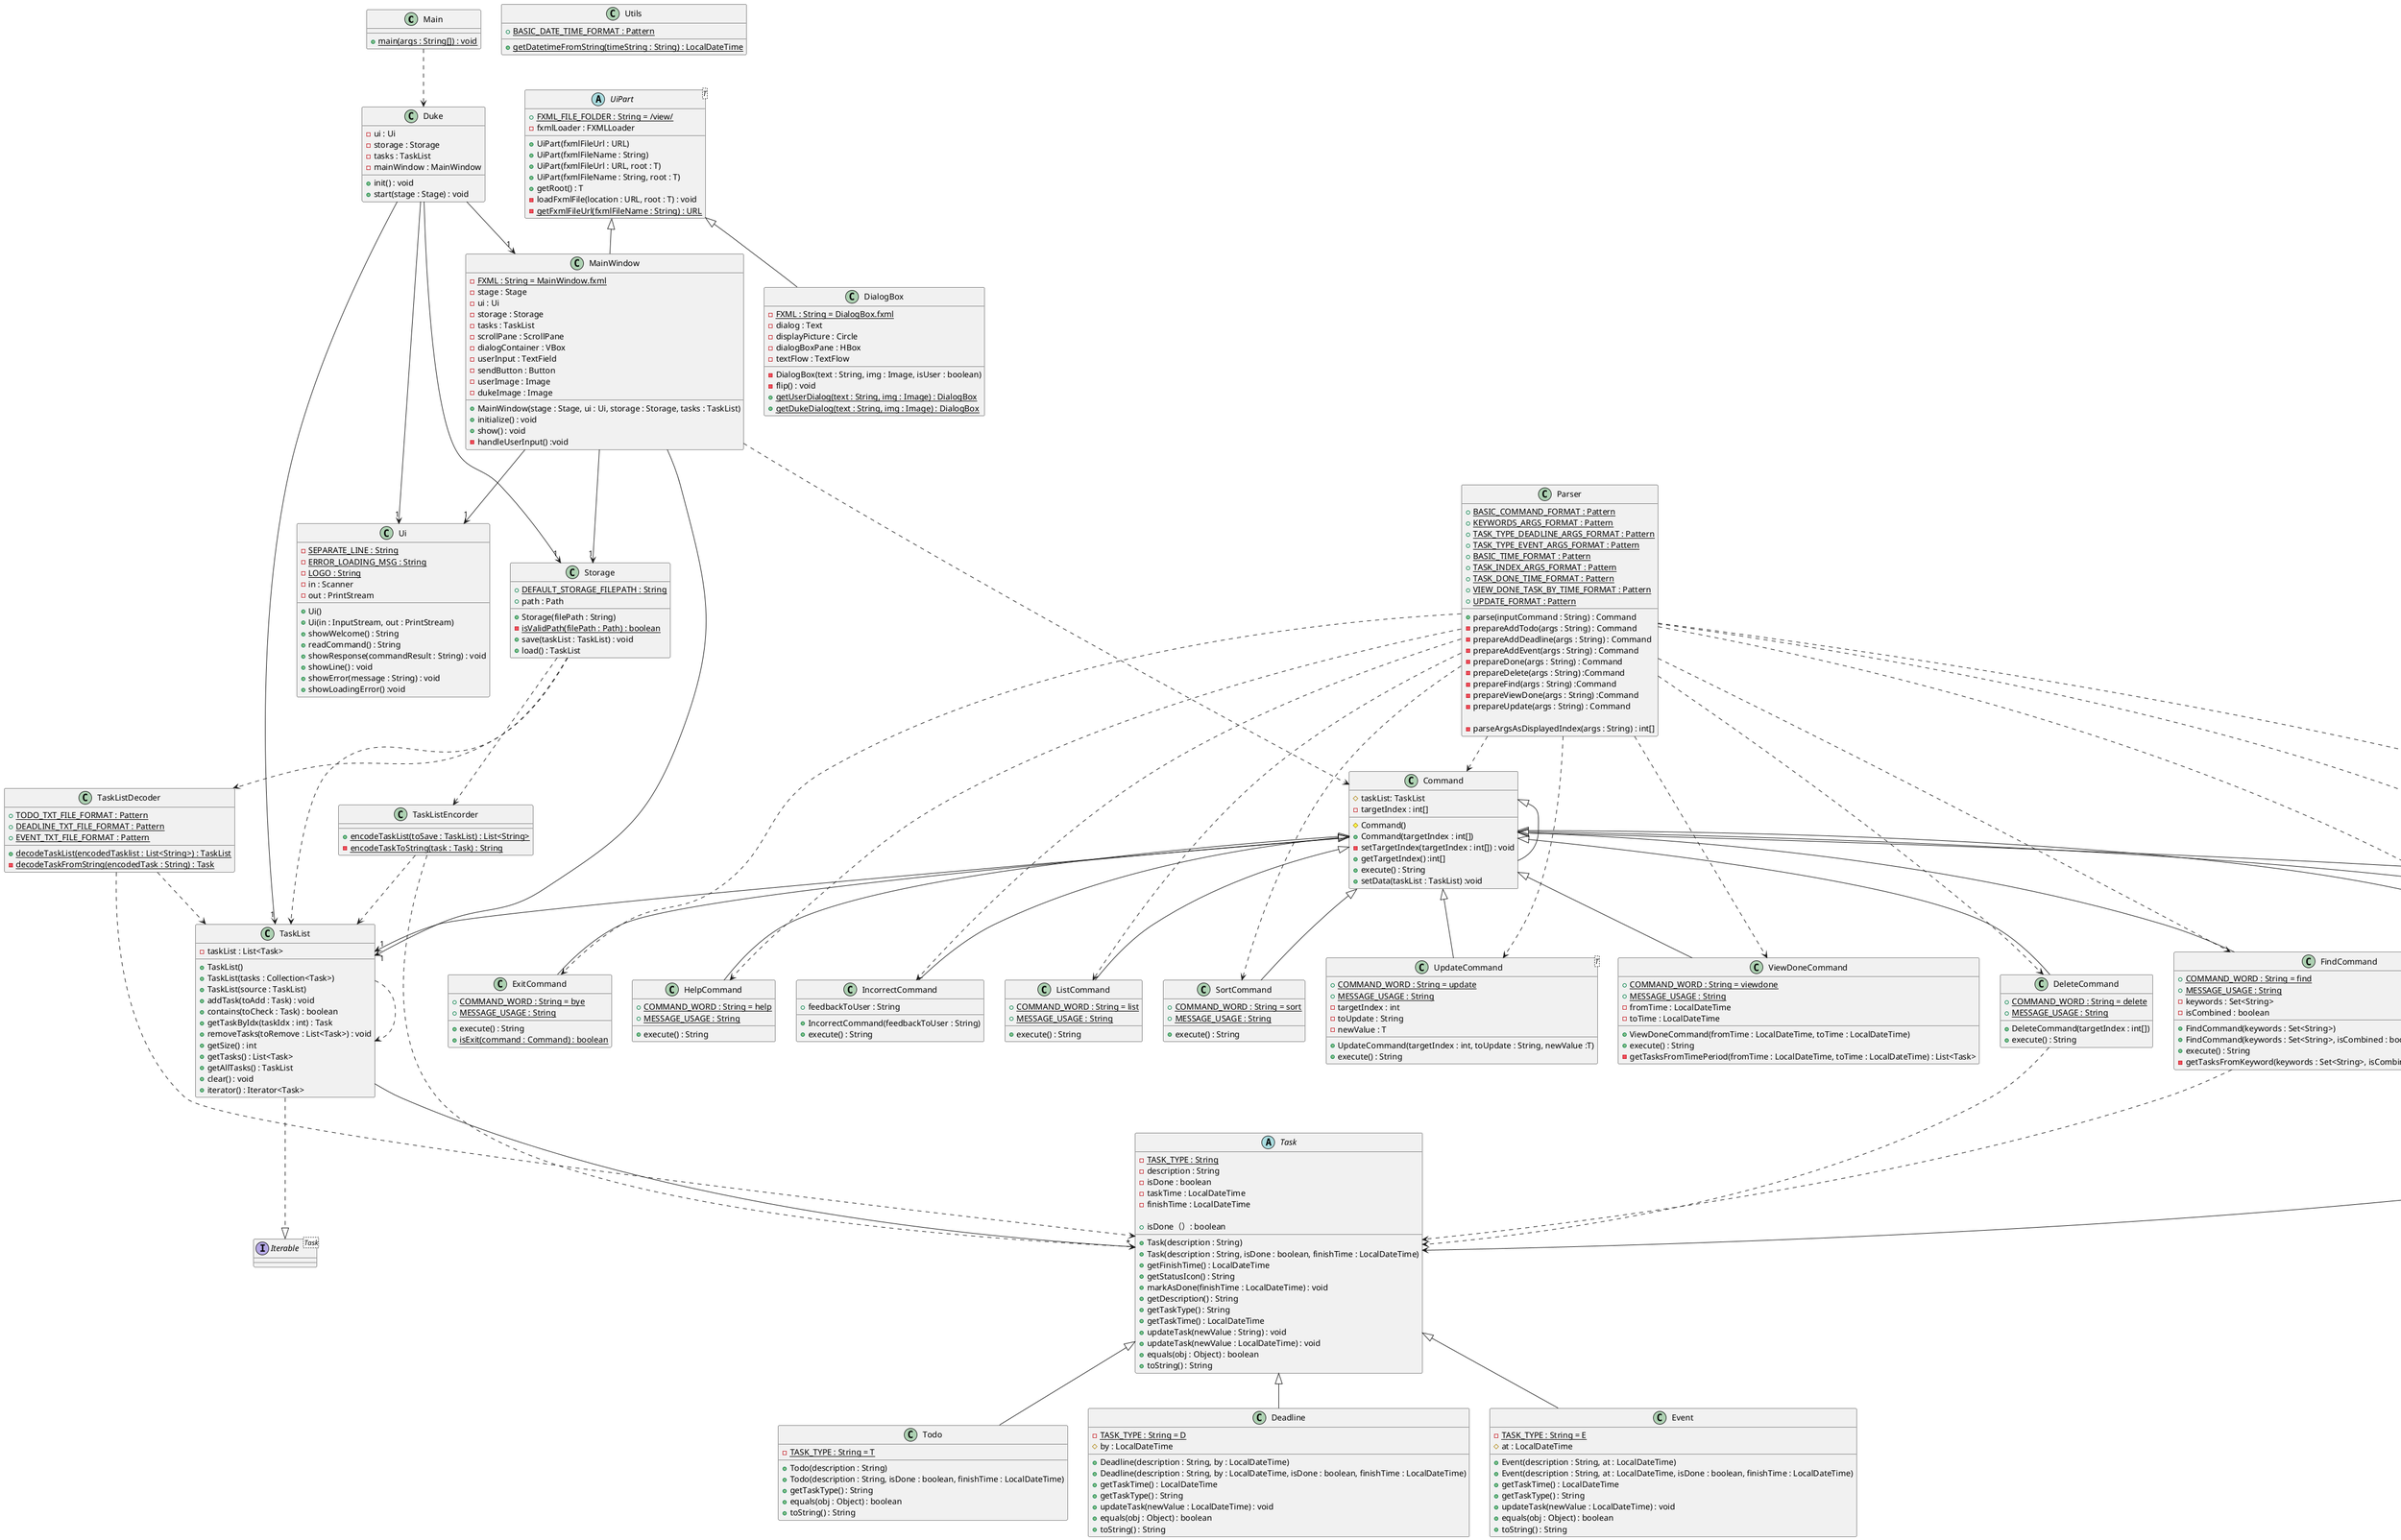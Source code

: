 @startuml
class Main {
    +{static} main(args : String[]) : void
}

class Duke {
    -ui : Ui
    -storage : Storage
    -tasks : TaskList
    -mainWindow : MainWindow

    +init() : void
    +start(stage : Stage) : void
}

class Storage {
    +{static} DEFAULT_STORAGE_FILEPATH : String
    +path : Path

    +Storage(filePath : String)
    -{static} isValidPath(filePath : Path) : boolean
    +save(taskList : TaskList) : void
    +load() : TaskList
}

class Ui {
    -{static} SEPARATE_LINE : String
    -{static} ERROR_LOADING_MSG : String
    -{static} LOGO : String
    -in : Scanner
    -out : PrintStream

    +Ui()
    +Ui(in : InputStream, out : PrintStream)
    +showWelcome() : String
    +readCommand() : String
    +showResponse(commandResult : String) : void
    +showLine() : void
    +showError(message : String) : void
    +showLoadingError() :void
}
abstract class UiPart<T> {
    +{static} FXML_FILE_FOLDER : String = /view/
    -fxmlLoader : FXMLLoader

    +UiPart(fxmlFileUrl : URL)
    +UiPart(fxmlFileName : String)
    +UiPart(fxmlFileUrl : URL, root : T)
    +UiPart(fxmlFileName : String, root : T)
    +getRoot() : T
    -loadFxmlFile(location : URL, root : T) : void
    -{static}getFxmlFileUrl(fxmlFileName : String) : URL
}
class MainWindow {
    -{static}FXML : String = MainWindow.fxml
    -stage : Stage
    -ui : Ui
    -storage : Storage
    -tasks : TaskList
    -scrollPane : ScrollPane
    -dialogContainer : VBox
    -userInput : TextField
    -sendButton : Button
    -userImage : Image
    -dukeImage : Image

    +MainWindow(stage : Stage, ui : Ui, storage : Storage, tasks : TaskList)
    +initialize() : void
    +show() : void
    -handleUserInput() :void
}
class DialogBox {
    -{static}FXML : String = DialogBox.fxml
    -dialog : Text
    -displayPicture : Circle
    -dialogBoxPane : HBox
    -textFlow : TextFlow

    -DialogBox(text : String, img : Image, isUser : boolean)
    -flip() : void
    +{static}getUserDialog(text : String, img : Image) : DialogBox
    +{static}getDukeDialog(text : String, img : Image) : DialogBox

}
UiPart <|-- DialogBox
UiPart <|-- MainWindow


class Parser {
    +{static} BASIC_COMMAND_FORMAT : Pattern
    +{static} KEYWORDS_ARGS_FORMAT : Pattern
    +{static} TASK_TYPE_DEADLINE_ARGS_FORMAT : Pattern
    +{static} TASK_TYPE_EVENT_ARGS_FORMAT : Pattern
    +{static} BASIC_TIME_FORMAT : Pattern
    +{static} TASK_INDEX_ARGS_FORMAT : Pattern
    +{static} TASK_DONE_TIME_FORMAT : Pattern
    +{static} VIEW_DONE_TASK_BY_TIME_FORMAT : Pattern
    +{static} UPDATE_FORMAT : Pattern

    +parse(inputCommand : String) : Command
    -prepareAddTodo(args : String) : Command
    -prepareAddDeadline(args : String) : Command
    -prepareAddEvent(args : String) : Command
    -prepareDone(args : String) : Command
    -prepareDelete(args : String) :Command
    -prepareFind(args : String) :Command
    -prepareViewDone(args : String) :Command
    -prepareUpdate(args : String) : Command

    -parseArgsAsDisplayedIndex(args : String) : int[]
}
class Command {
    #taskList: TaskList
    -targetIndex : int[]

    #Command()
    +Command(targetIndex : int[])
    -setTargetIndex(targetIndex : int[]) : void
    +getTargetIndex() :int[]
    +execute() : String
    +setData(taskList : TaskList) :void
}
class AddCommand {
    +{static} COMMAND_WORD_ONE : String = todo
    +{static} COMMAND_WORD_TWO : String = deadline
    +{static} COMMAND_WORD_THREE : String = event
    +{static} MESSAGE_USAGE : String
    -toAdd : Task

    +AddCommand(toAdd : Task)
    +execute() : String
}
class ClearCommand {
    +{static} COMMAND_WORD : String = clear
    +{static} MESSAGE_USAGE : String

    +execute() : String
}
class DeleteCommand {
    +{static} COMMAND_WORD : String = delete
    +{static} MESSAGE_USAGE : String

    +DeleteCommand(targetIndex : int[])
    +execute() : String
}
class DoneCommand {
     +{static} COMMAND_WORD : String = done
     +{static} MESSAGE_USAGE : String
     -finishTime : LocalDateTime

     +DoneCommand(targetIndex : int[]>, finishTime : LocalDateTime)
     +execute() : String
}
class ExitCommand {
     +{static} COMMAND_WORD : String = bye
     +{static} MESSAGE_USAGE : String

     +execute() : String
     +{static} isExit(command : Command) : boolean
}

class FindCommand {
     +{static} COMMAND_WORD : String = find
     +{static} MESSAGE_USAGE : String
     -keywords : Set<String>
     -isCombined : boolean

     +FindCommand(keywords : Set<String>)
     +FindCommand(keywords : Set<String>, isCombined : boolean)
     +execute() : String
     -getTasksFromKeyword(keywords : Set<String>, isCombined : boolean) : List<Task>
}
class HelpCommand {
     +{static} COMMAND_WORD : String = help
     +{static} MESSAGE_USAGE : String

     +execute() : String
}
class IncorrectCommand {
    +feedbackToUser : String

    +IncorrectCommand(feedbackToUser : String)
    +execute() : String
}
class ListCommand {
    +{static} COMMAND_WORD : String = list
    +{static} MESSAGE_USAGE : String

    +execute() : String
}
class SortCommand {
    +{static} COMMAND_WORD : String = sort
    +{static} MESSAGE_USAGE : String

    +execute() : String
}
class UpdateCommand<T> {
    +{static} COMMAND_WORD : String = update
    +{static} MESSAGE_USAGE : String
    -targetIndex : int
    -toUpdate : String
    -newValue : T

    +UpdateCommand(targetIndex : int, toUpdate : String, newValue :T)
    +execute() : String
}
class ViewDoneCommand {
    +{static} COMMAND_WORD : String = viewdone
    +{static} MESSAGE_USAGE : String
    -fromTime : LocalDateTime
    -toTime : LocalDateTime

    +ViewDoneCommand(fromTime : LocalDateTime, toTime : LocalDateTime)
    +execute() : String
    -getTasksFromTimePeriod(fromTime : LocalDateTime, toTime : LocalDateTime) : List<Task>
}

class TaskListDecoder {
    +{static} TODO_TXT_FILE_FORMAT : Pattern
    +{static} DEADLINE_TXT_FILE_FORMAT : Pattern
    +{static} EVENT_TXT_FILE_FORMAT : Pattern

    +{static} decodeTaskList(encodedTasklist : List<String>) : TaskList
    -{static} decodeTaskFromString(encodedTask : String) : Task
}
class TaskListEncorder {
    +{static} encodeTaskList(toSave : TaskList) : List<String>
    -{static} encodeTaskToString(task : Task) : String
}

TaskListDecoder ..> TaskList
TaskListEncorder ..> TaskList
TaskListDecoder ..> Task
TaskListEncorder ..> Task
Storage ..> TaskListEncorder
Storage ..> TaskListDecoder
Storage ..> TaskList

class TaskList {
    -taskList : List<Task>

    +TaskList()
    +TaskList(tasks : Collection<Task>)
    +TaskList(source : TaskList)
    +addTask(toAdd : Task) : void
    +contains(toCheck : Task) : boolean
    +getTaskByIdx(taskIdx : int) : Task
    +removeTasks(toRemove : List<Task>) : void
    +getSize() : int
    +getTasks() : List<Task>
    +getAllTasks() : TaskList
    +clear() : void
    +iterator() : Iterator<Task>
}
interface Iterable<Task>
TaskList ..|> Iterable
TaskList --> "*" Task
TaskList ..> TaskList

abstract class Task {
   -{static} TASK_TYPE : String
   -description : String
   -isDone : boolean
   -taskTime : LocalDateTime
   -finishTime : LocalDateTime

   +Task(description : String)
   +Task(description : String, isDone : boolean, finishTime : LocalDateTime)
   +getFinishTime() : LocalDateTime
   +getStatusIcon() : String
   +markAsDone(finishTime : LocalDateTime) : void
   +getDescription() : String
   +isDone（）: boolean
   +getTaskType() : String
   +getTaskTime() : LocalDateTime
   +updateTask(newValue : String) : void
   +updateTask(newValue : LocalDateTime) : void
   +equals(obj : Object) : boolean
   +toString() : String
}
class Todo {
   -{static} TASK_TYPE : String = T

   +Todo(description : String)
   +Todo(description : String, isDone : boolean, finishTime : LocalDateTime)
   +getTaskType() : String
   +equals(obj : Object) : boolean
   +toString() : String
}
class Deadline {
   -{static} TASK_TYPE : String = D
   #by : LocalDateTime

   +Deadline(description : String, by : LocalDateTime)
   +Deadline(description : String, by : LocalDateTime, isDone : boolean, finishTime : LocalDateTime)
   +getTaskTime() : LocalDateTime
   +getTaskType() : String
   +updateTask(newValue : LocalDateTime) : void
   +equals(obj : Object) : boolean
   +toString() : String
}
class Event {
   -{static} TASK_TYPE : String = E
   #at : LocalDateTime

   +Event(description : String, at : LocalDateTime)
   +Event(description : String, at : LocalDateTime, isDone : boolean, finishTime : LocalDateTime)
   +getTaskTime() : LocalDateTime
   +getTaskType() : String
   +updateTask(newValue : LocalDateTime) : void
   +equals(obj : Object) : boolean
   +toString() : String
}

Task <|-- Todo
Task <|-- Deadline
Task <|-- Event

class Utils {
   +{static} BASIC_DATE_TIME_FORMAT : Pattern
   +{static}getDatetimeFromString(timeString : String) : LocalDateTime
}

Main ..> Duke
Duke --> "1" Ui
Duke --> "1" Storage
Duke --> "1" TaskList
Duke --> "1" MainWindow

MainWindow --> "1" Ui
MainWindow --> "1" Storage
MainWindow --> "1" TaskList
MainWindow ..> Command

Parser ..> Command
Parser ..> AddCommand
Parser ..> ClearCommand
Parser ..> DeleteCommand
Parser ..> DoneCommand
Parser ..> ExitCommand
Parser ..> FindCommand
Parser ..> HelpCommand
Parser ..> ListCommand
Parser ..> IncorrectCommand
Parser ..> SortCommand
Parser ..> UpdateCommand
Parser ..> ViewDoneCommand

Command <|-- Command
Command <|-- AddCommand
Command <|-- ClearCommand
Command <|-- DeleteCommand
Command <|-- DoneCommand
Command <|-- ExitCommand
Command <|-- FindCommand
Command <|-- HelpCommand
Command <|-- ListCommand
Command <|-- IncorrectCommand
Command <|-- SortCommand
Command <|-- UpdateCommand
Command <|-- ViewDoneCommand

Command --> "1" TaskList
AddCommand --> Task
DeleteCommand ..> Task
FindCommand ..> Task



@enduml